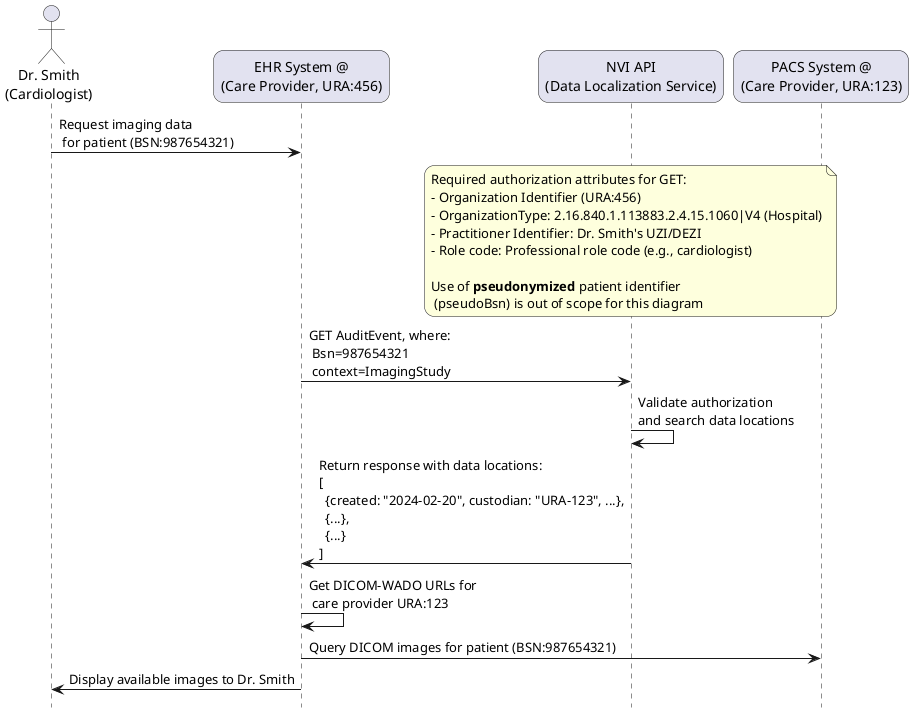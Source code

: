 @startuml localization-cardiologist-imaging-search

skinparam roundcorner 20
skinparam defaultFontName Arial 
hide footbox

!pragma teoz true

actor "Dr. Smith\n(Cardiologist)" as doctor
participant "EHR System @\n(Care Provider, URA:456)" as ehr
participant "NVI API\n(Data Localization Service)" as nvi
participant "PACS System @\n(Care Provider, URA:123)" as pacs

doctor -> ehr: Request imaging data\n for patient (BSN:987654321)

note over nvi
  Required authorization attributes for GET:
  - Organization Identifier (URA:456)
  - OrganizationType: 2.16.840.1.113883.2.4.15.1060|V4 (Hospital)
  - Practitioner Identifier: Dr. Smith's UZI/DEZI 
  - Role code: Professional role code (e.g., cardiologist)

  Use of **pseudonymized** patient identifier 
   (pseudoBsn) is out of scope for this diagram
end note

ehr -> nvi: GET AuditEvent, where:\n Bsn=987654321\n context=ImagingStudy



nvi -> nvi: Validate authorization\nand search data locations

nvi -> ehr: Return response with data locations:\n[\n  {created: "2024-02-20", custodian: "URA-123", ...},\n  {...},\n  {...}\n]


ehr -> ehr: Get DICOM-WADO URLs for\n care provider URA:123

ehr -> pacs: Query DICOM images for patient (BSN:987654321)

ehr -> doctor: Display available images to Dr. Smith

@enduml
